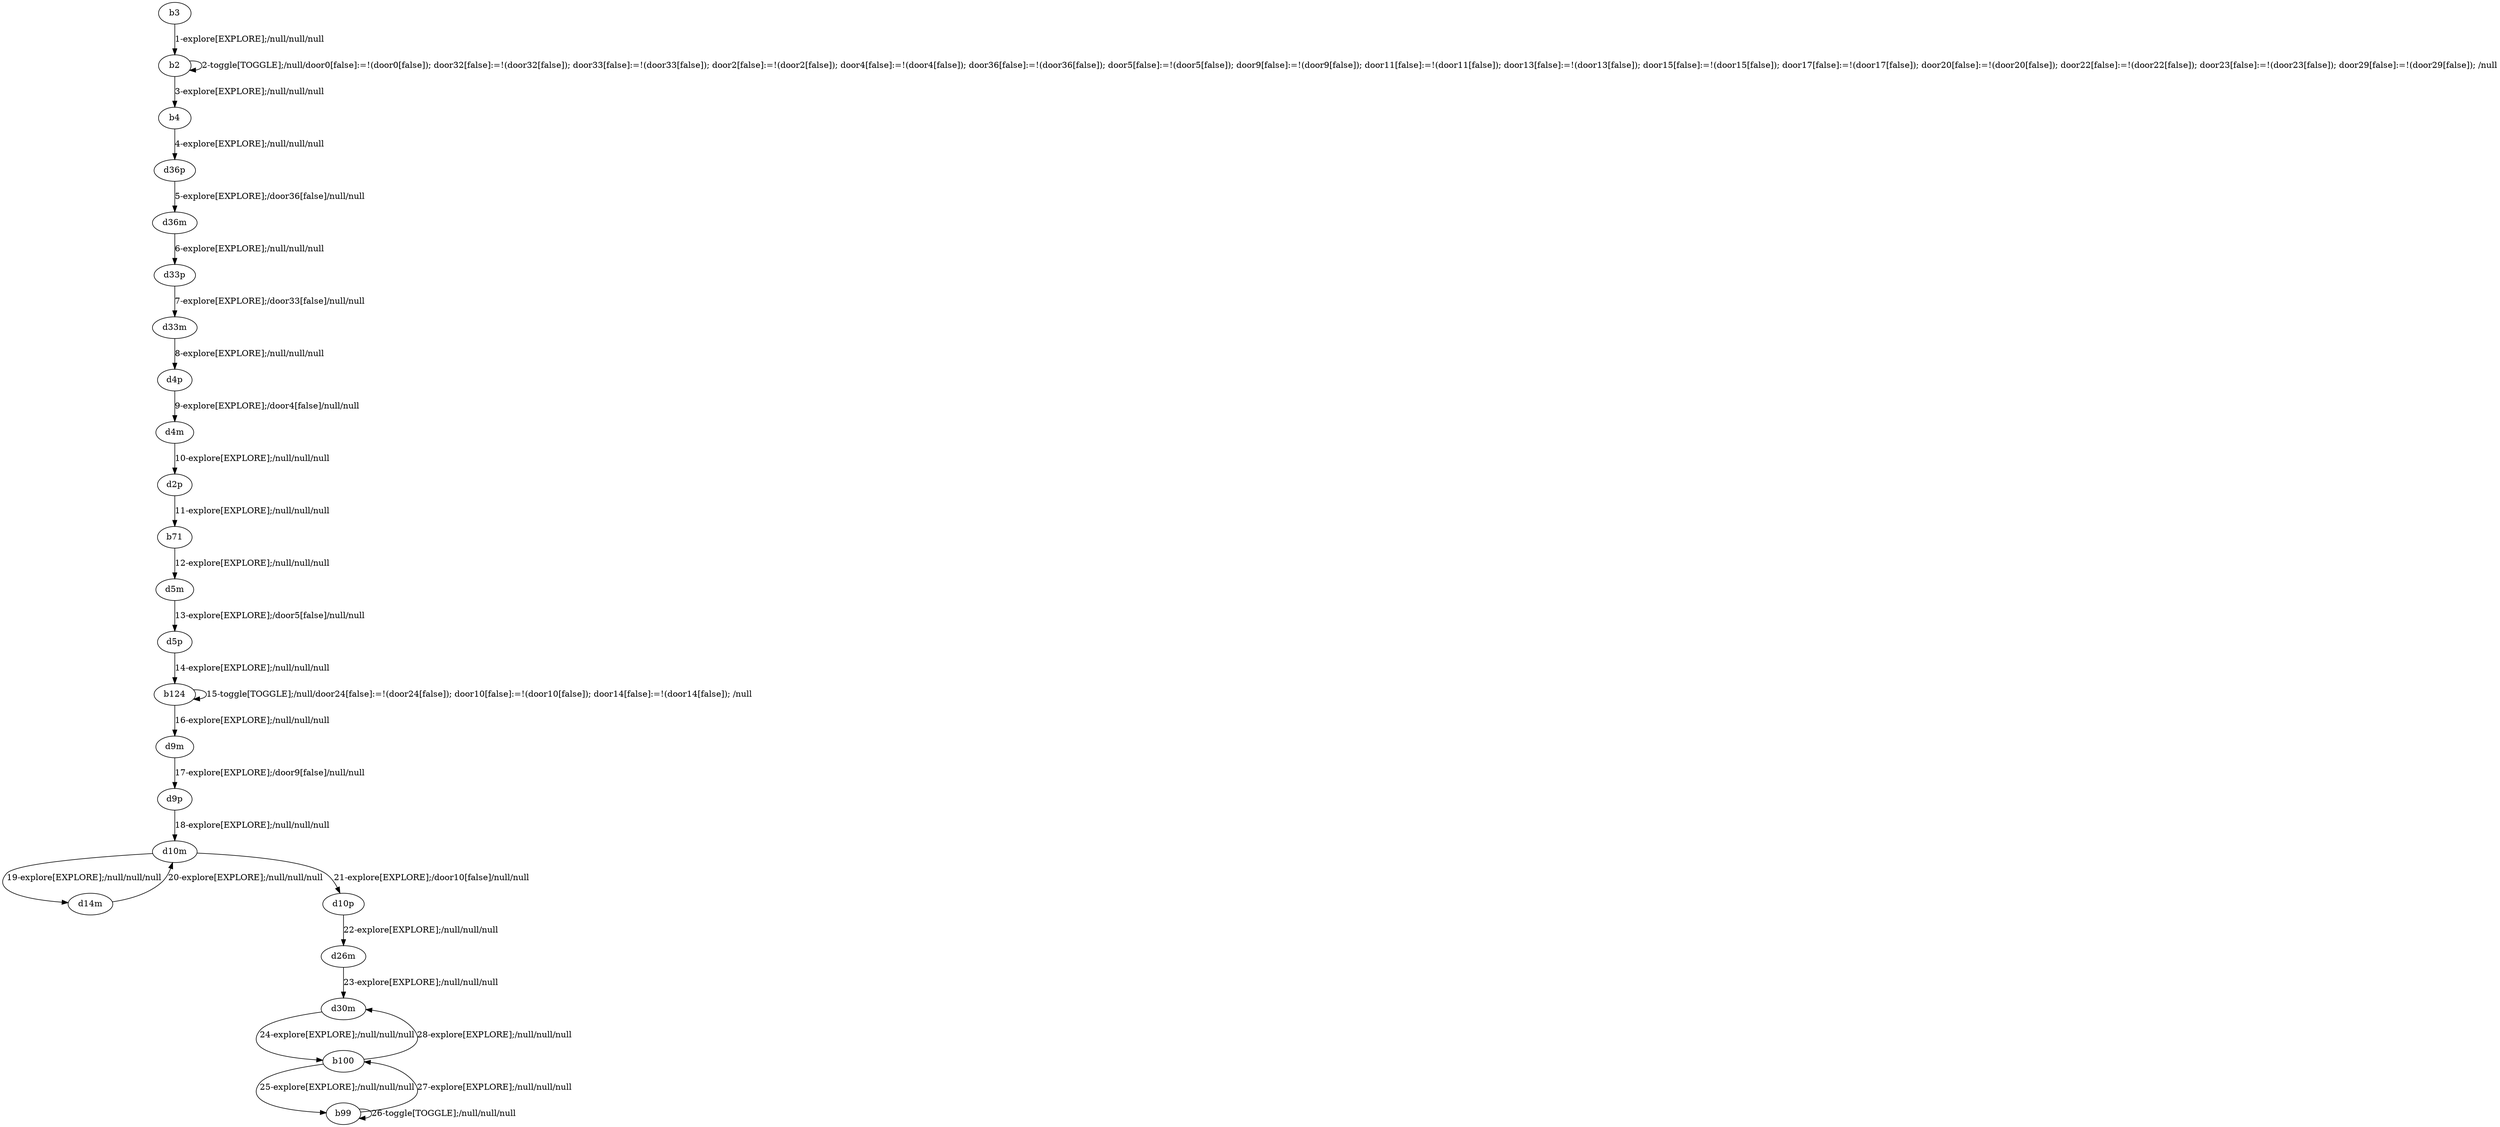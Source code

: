 # Total number of goals covered by this test: 2
# b100 --> b99
# d10p --> d26m

digraph g {
"b3" -> "b2" [label = "1-explore[EXPLORE];/null/null/null"];
"b2" -> "b2" [label = "2-toggle[TOGGLE];/null/door0[false]:=!(door0[false]); door32[false]:=!(door32[false]); door33[false]:=!(door33[false]); door2[false]:=!(door2[false]); door4[false]:=!(door4[false]); door36[false]:=!(door36[false]); door5[false]:=!(door5[false]); door9[false]:=!(door9[false]); door11[false]:=!(door11[false]); door13[false]:=!(door13[false]); door15[false]:=!(door15[false]); door17[false]:=!(door17[false]); door20[false]:=!(door20[false]); door22[false]:=!(door22[false]); door23[false]:=!(door23[false]); door29[false]:=!(door29[false]); /null"];
"b2" -> "b4" [label = "3-explore[EXPLORE];/null/null/null"];
"b4" -> "d36p" [label = "4-explore[EXPLORE];/null/null/null"];
"d36p" -> "d36m" [label = "5-explore[EXPLORE];/door36[false]/null/null"];
"d36m" -> "d33p" [label = "6-explore[EXPLORE];/null/null/null"];
"d33p" -> "d33m" [label = "7-explore[EXPLORE];/door33[false]/null/null"];
"d33m" -> "d4p" [label = "8-explore[EXPLORE];/null/null/null"];
"d4p" -> "d4m" [label = "9-explore[EXPLORE];/door4[false]/null/null"];
"d4m" -> "d2p" [label = "10-explore[EXPLORE];/null/null/null"];
"d2p" -> "b71" [label = "11-explore[EXPLORE];/null/null/null"];
"b71" -> "d5m" [label = "12-explore[EXPLORE];/null/null/null"];
"d5m" -> "d5p" [label = "13-explore[EXPLORE];/door5[false]/null/null"];
"d5p" -> "b124" [label = "14-explore[EXPLORE];/null/null/null"];
"b124" -> "b124" [label = "15-toggle[TOGGLE];/null/door24[false]:=!(door24[false]); door10[false]:=!(door10[false]); door14[false]:=!(door14[false]); /null"];
"b124" -> "d9m" [label = "16-explore[EXPLORE];/null/null/null"];
"d9m" -> "d9p" [label = "17-explore[EXPLORE];/door9[false]/null/null"];
"d9p" -> "d10m" [label = "18-explore[EXPLORE];/null/null/null"];
"d10m" -> "d14m" [label = "19-explore[EXPLORE];/null/null/null"];
"d14m" -> "d10m" [label = "20-explore[EXPLORE];/null/null/null"];
"d10m" -> "d10p" [label = "21-explore[EXPLORE];/door10[false]/null/null"];
"d10p" -> "d26m" [label = "22-explore[EXPLORE];/null/null/null"];
"d26m" -> "d30m" [label = "23-explore[EXPLORE];/null/null/null"];
"d30m" -> "b100" [label = "24-explore[EXPLORE];/null/null/null"];
"b100" -> "b99" [label = "25-explore[EXPLORE];/null/null/null"];
"b99" -> "b99" [label = "26-toggle[TOGGLE];/null/null/null"];
"b99" -> "b100" [label = "27-explore[EXPLORE];/null/null/null"];
"b100" -> "d30m" [label = "28-explore[EXPLORE];/null/null/null"];
}